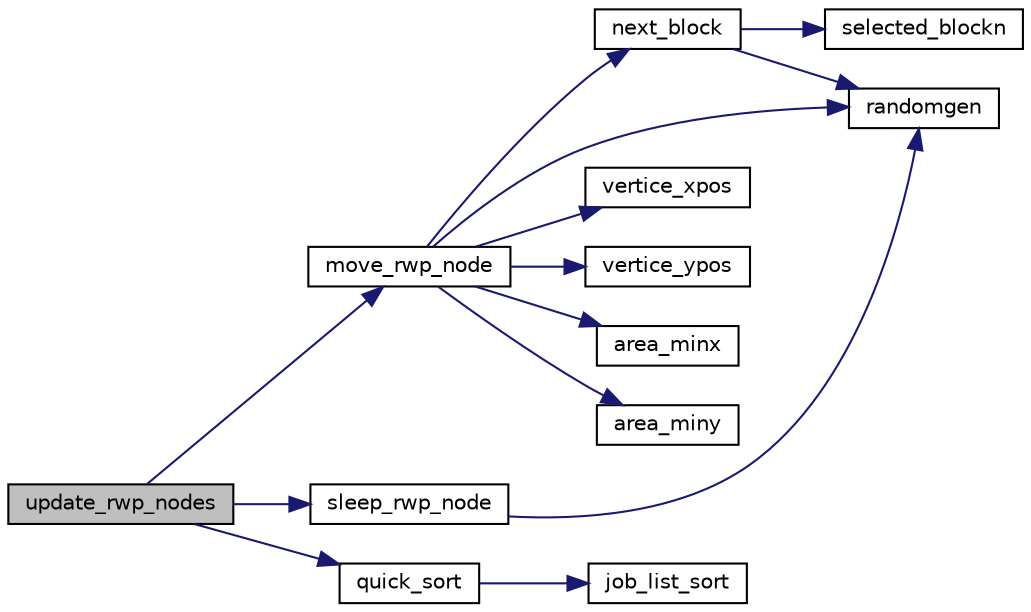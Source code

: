 digraph "update_rwp_nodes"
{
 // LATEX_PDF_SIZE
  edge [fontname="Helvetica",fontsize="10",labelfontname="Helvetica",labelfontsize="10"];
  node [fontname="Helvetica",fontsize="10",shape=record];
  rankdir="LR";
  Node1 [label="update_rwp_nodes",height=0.2,width=0.4,color="black", fillcolor="grey75", style="filled", fontcolor="black",tooltip="Update the positions of the nodes. After comparing the current time to the first job_time,..."];
  Node1 -> Node2 [color="midnightblue",fontsize="10",style="solid",fontname="Helvetica"];
  Node2 [label="move_rwp_node",height=0.2,width=0.4,color="black", fillcolor="white", style="filled",URL="$rwp_8c.html#a77d33e428286f019239b8f8a323f3980",tooltip=" "];
  Node2 -> Node3 [color="midnightblue",fontsize="10",style="solid",fontname="Helvetica"];
  Node3 [label="area_minx",height=0.2,width=0.4,color="black", fillcolor="white", style="filled",URL="$grid_8c.html#aef835c7050c9e9de4a84ca0f718241e3",tooltip=" "];
  Node2 -> Node4 [color="midnightblue",fontsize="10",style="solid",fontname="Helvetica"];
  Node4 [label="area_miny",height=0.2,width=0.4,color="black", fillcolor="white", style="filled",URL="$grid_8c.html#abf407f9e812929bf2eb6227ed12e1955",tooltip=" "];
  Node2 -> Node5 [color="midnightblue",fontsize="10",style="solid",fontname="Helvetica"];
  Node5 [label="next_block",height=0.2,width=0.4,color="black", fillcolor="white", style="filled",URL="$grid_8c.html#a4be1fa1ea008480f635ac3db325bd8c3",tooltip=" "];
  Node5 -> Node6 [color="midnightblue",fontsize="10",style="solid",fontname="Helvetica"];
  Node6 [label="randomgen",height=0.2,width=0.4,color="black", fillcolor="white", style="filled",URL="$UTIL_2OMG_2common_8c.html#a6d8e13ea7c41864e3ebaa15dd141c745",tooltip=" "];
  Node5 -> Node7 [color="midnightblue",fontsize="10",style="solid",fontname="Helvetica"];
  Node7 [label="selected_blockn",height=0.2,width=0.4,color="black", fillcolor="white", style="filled",URL="$grid_8c.html#ad51488197aab2408ecfb70eff0bfc458",tooltip=" "];
  Node2 -> Node6 [color="midnightblue",fontsize="10",style="solid",fontname="Helvetica"];
  Node2 -> Node8 [color="midnightblue",fontsize="10",style="solid",fontname="Helvetica"];
  Node8 [label="vertice_xpos",height=0.2,width=0.4,color="black", fillcolor="white", style="filled",URL="$grid_8c.html#a86d1aa0dfaf4928206b5e6e30f58d453",tooltip=" "];
  Node2 -> Node9 [color="midnightblue",fontsize="10",style="solid",fontname="Helvetica"];
  Node9 [label="vertice_ypos",height=0.2,width=0.4,color="black", fillcolor="white", style="filled",URL="$grid_8c.html#a6f5ad5007a58b35e43e34b50c2e9e82f",tooltip=" "];
  Node1 -> Node10 [color="midnightblue",fontsize="10",style="solid",fontname="Helvetica"];
  Node10 [label="quick_sort",height=0.2,width=0.4,color="black", fillcolor="white", style="filled",URL="$UTIL_2OMG_2defs_8h.html#a1646c650b0cca0c3b082c4b8cbaa4763",tooltip=" "];
  Node10 -> Node11 [color="midnightblue",fontsize="10",style="solid",fontname="Helvetica"];
  Node11 [label="job_list_sort",height=0.2,width=0.4,color="black", fillcolor="white", style="filled",URL="$job_8c.html#a9ce48ebe6bc077394287212e3ce67245",tooltip=" "];
  Node1 -> Node12 [color="midnightblue",fontsize="10",style="solid",fontname="Helvetica"];
  Node12 [label="sleep_rwp_node",height=0.2,width=0.4,color="black", fillcolor="white", style="filled",URL="$rwp_8c.html#adb0d5d19ae4fa47e283bcd05cc473f4d",tooltip=" "];
  Node12 -> Node6 [color="midnightblue",fontsize="10",style="solid",fontname="Helvetica"];
}
